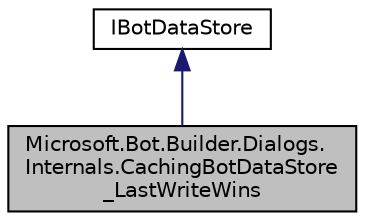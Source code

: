 digraph "Microsoft.Bot.Builder.Dialogs.Internals.CachingBotDataStore_LastWriteWins"
{
  edge [fontname="Helvetica",fontsize="10",labelfontname="Helvetica",labelfontsize="10"];
  node [fontname="Helvetica",fontsize="10",shape=record];
  Node1 [label="Microsoft.Bot.Builder.Dialogs.\lInternals.CachingBotDataStore\l_LastWriteWins",height=0.2,width=0.4,color="black", fillcolor="grey75", style="filled", fontcolor="black"];
  Node2 -> Node1 [dir="back",color="midnightblue",fontsize="10",style="solid",fontname="Helvetica"];
  Node2 [label="IBotDataStore",height=0.2,width=0.4,color="black", fillcolor="white", style="filled",URL="$dc/d4c/interface_microsoft_1_1_bot_1_1_builder_1_1_dialogs_1_1_internals_1_1_i_bot_data_store.html"];
}
